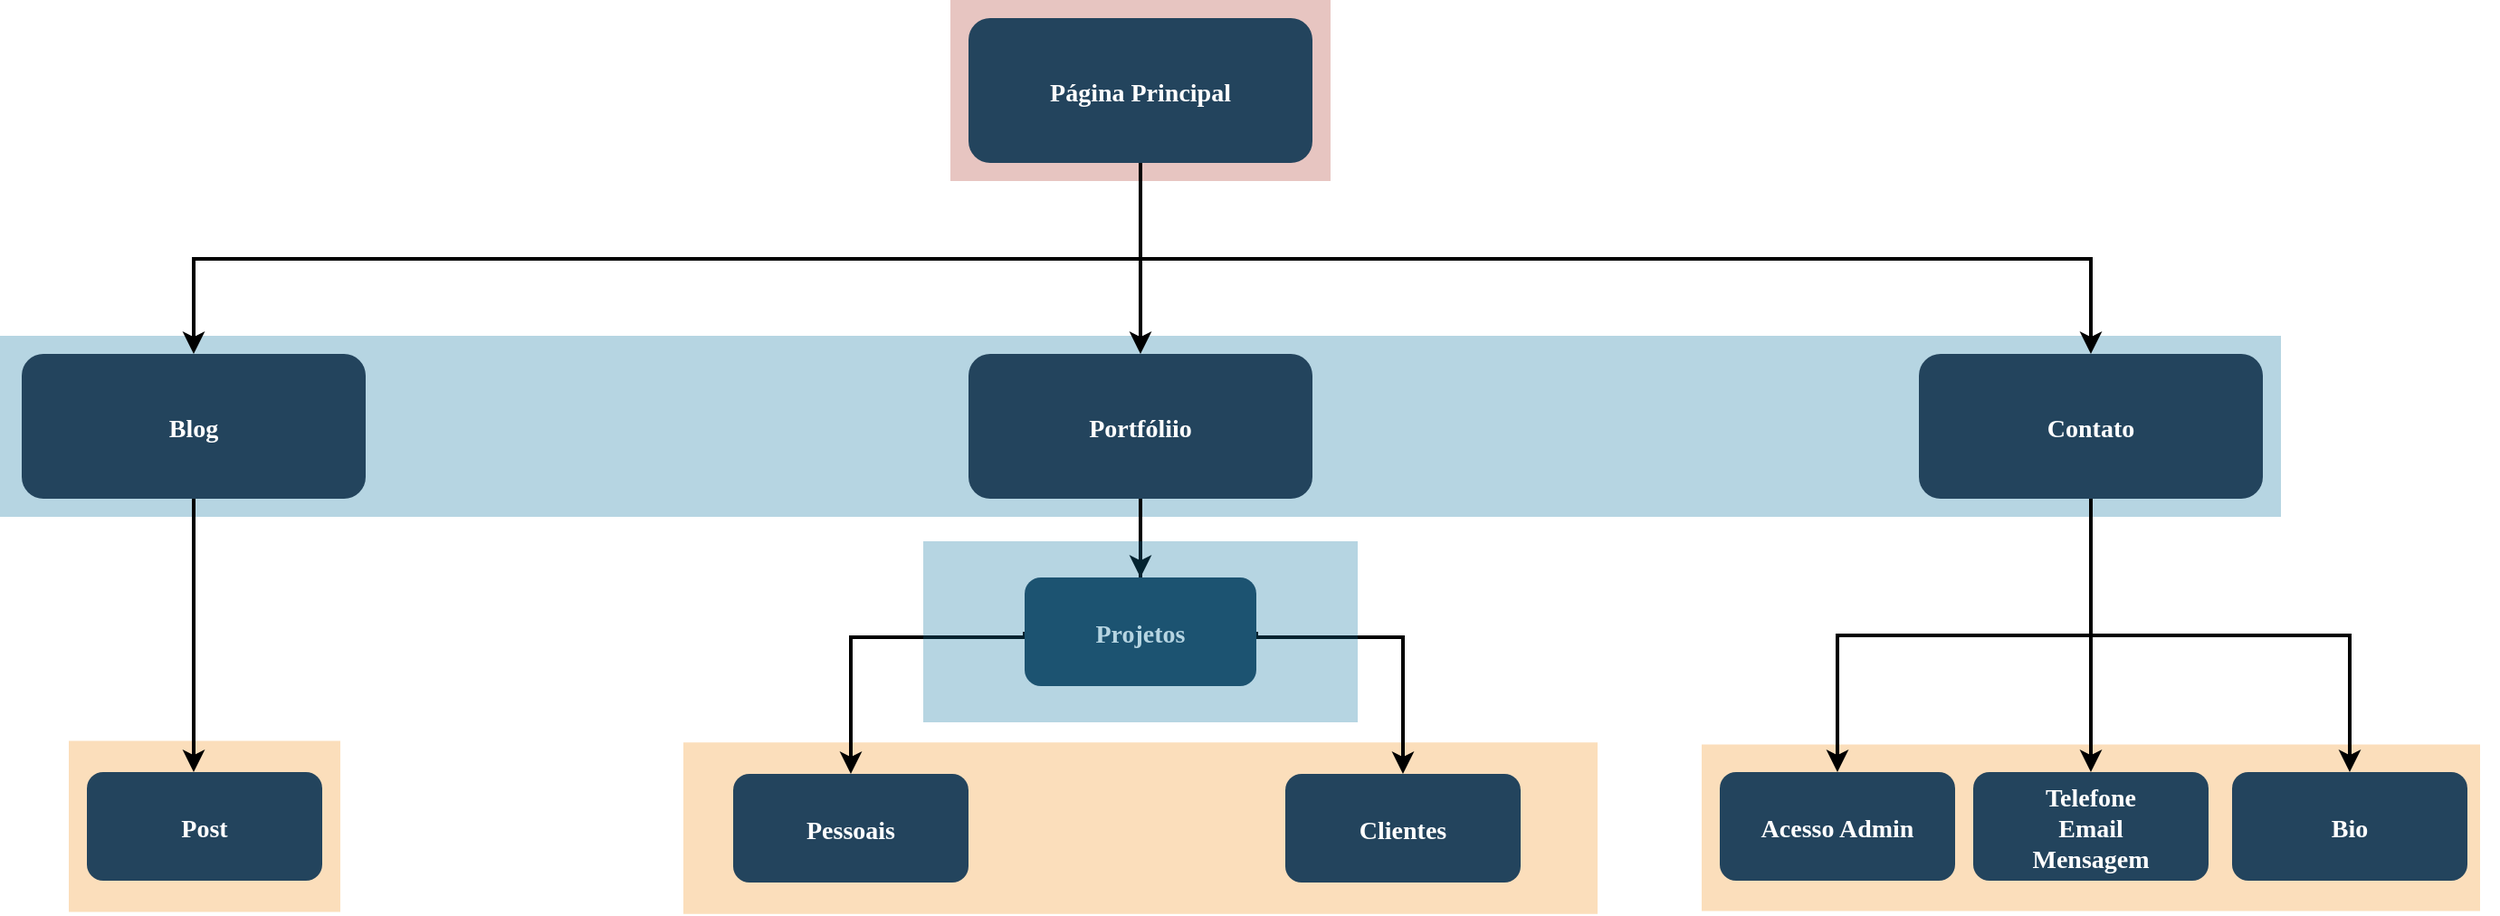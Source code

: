 <mxfile>
    <diagram name="Page-1" id="2c0d36ab-eaac-3732-788b-9136903baeff">
        <mxGraphModel dx="1891" dy="1097" grid="1" gridSize="10" guides="1" tooltips="1" connect="1" arrows="1" fold="1" page="1" pageScale="1.5" pageWidth="1169" pageHeight="827" background="none" math="0" shadow="0">
            <root>
                <mxCell id="0"/>
                <mxCell id="1" parent="0"/>
                <mxCell id="uJjssNU1jP7TtW-SavNH-133" value="" style="group" parent="1" vertex="1" connectable="0">
                    <mxGeometry x="187" y="368" width="1380" height="504.88" as="geometry"/>
                </mxCell>
                <mxCell id="117" value="" style="fillColor=#F2931E;strokeColor=none;opacity=30;container=0;" parent="uJjssNU1jP7TtW-SavNH-133" vertex="1">
                    <mxGeometry x="377.5" y="410.13" width="505" height="94.75" as="geometry"/>
                </mxCell>
                <mxCell id="123" value="" style="fillColor=#AE4132;strokeColor=none;opacity=30;container=0;" parent="uJjssNU1jP7TtW-SavNH-133" vertex="1">
                    <mxGeometry x="525" width="210" height="100.0" as="geometry"/>
                </mxCell>
                <mxCell id="122" value="" style="fillColor=#10739E;strokeColor=none;opacity=30;container=0;" parent="uJjssNU1jP7TtW-SavNH-133" vertex="1">
                    <mxGeometry y="185.5" width="1260" height="100" as="geometry"/>
                </mxCell>
                <mxCell id="120" value="" style="fillColor=#F2931E;strokeColor=none;opacity=30;container=0;" parent="uJjssNU1jP7TtW-SavNH-133" vertex="1">
                    <mxGeometry x="940" y="411.25" width="430" height="92" as="geometry"/>
                </mxCell>
                <mxCell id="118" value="" style="fillColor=#F2931E;strokeColor=none;opacity=30;container=0;" parent="uJjssNU1jP7TtW-SavNH-133" vertex="1">
                    <mxGeometry x="38" y="409.25" width="150" height="94.5" as="geometry"/>
                </mxCell>
                <mxCell id="2" value="Página Principal" style="rounded=1;fillColor=#23445D;gradientColor=none;strokeColor=none;fontColor=#FFFFFF;fontStyle=1;fontFamily=Tahoma;fontSize=14;container=0;" parent="uJjssNU1jP7TtW-SavNH-133" vertex="1">
                    <mxGeometry x="535" y="10.0" width="190" height="80" as="geometry"/>
                </mxCell>
                <mxCell id="10" value="Contato" style="rounded=1;fillColor=#23445D;gradientColor=none;strokeColor=none;fontColor=#FFFFFF;fontStyle=1;fontFamily=Tahoma;fontSize=14;container=0;" parent="uJjssNU1jP7TtW-SavNH-133" vertex="1">
                    <mxGeometry x="1060" y="195.5" width="190" height="80" as="geometry"/>
                </mxCell>
                <mxCell id="12" value="Portfóliio" style="rounded=1;fillColor=#23445D;gradientColor=none;strokeColor=none;fontColor=#FFFFFF;fontStyle=1;fontFamily=Tahoma;fontSize=14;container=0;" parent="uJjssNU1jP7TtW-SavNH-133" vertex="1">
                    <mxGeometry x="535.0" y="195.5" width="190" height="80" as="geometry"/>
                </mxCell>
                <mxCell id="13" value="Blog" style="rounded=1;fillColor=#23445D;gradientColor=none;strokeColor=none;fontColor=#FFFFFF;fontStyle=1;fontFamily=Tahoma;fontSize=14;container=0;" parent="uJjssNU1jP7TtW-SavNH-133" vertex="1">
                    <mxGeometry x="12" y="195.5" width="190" height="80" as="geometry"/>
                </mxCell>
                <mxCell id="16" value="Post" style="rounded=1;fillColor=#23445D;gradientColor=none;strokeColor=none;fontColor=#FFFFFF;fontStyle=1;fontFamily=Tahoma;fontSize=14;container=0;" parent="uJjssNU1jP7TtW-SavNH-133" vertex="1">
                    <mxGeometry x="48" y="426.5" width="130" height="60" as="geometry"/>
                </mxCell>
                <mxCell id="26" value="Pessoais" style="rounded=1;fillColor=#23445D;gradientColor=none;strokeColor=none;fontColor=#FFFFFF;fontStyle=1;fontFamily=Tahoma;fontSize=14;container=0;" parent="uJjssNU1jP7TtW-SavNH-133" vertex="1">
                    <mxGeometry x="405" y="427.5" width="130" height="60" as="geometry"/>
                </mxCell>
                <mxCell id="31" value="Clientes" style="rounded=1;fillColor=#23445D;gradientColor=none;strokeColor=none;fontColor=#FFFFFF;fontStyle=1;fontFamily=Tahoma;fontSize=14;container=0;" parent="uJjssNU1jP7TtW-SavNH-133" vertex="1">
                    <mxGeometry x="710" y="427.5" width="130" height="60" as="geometry"/>
                </mxCell>
                <mxCell id="41" value="Telefone&#10;Email&#10;Mensagem" style="rounded=1;fillColor=#23445D;gradientColor=none;strokeColor=none;fontColor=#FFFFFF;fontStyle=1;fontFamily=Tahoma;fontSize=14;container=0;" parent="uJjssNU1jP7TtW-SavNH-133" vertex="1">
                    <mxGeometry x="1090" y="426.5" width="130" height="60" as="geometry"/>
                </mxCell>
                <mxCell id="43" value="Acesso Admin" style="rounded=1;fillColor=#23445D;gradientColor=none;strokeColor=none;fontColor=#FFFFFF;fontStyle=1;fontFamily=Tahoma;fontSize=14;container=0;" parent="uJjssNU1jP7TtW-SavNH-133" vertex="1">
                    <mxGeometry x="950" y="426.5" width="130" height="60" as="geometry"/>
                </mxCell>
                <mxCell id="59" value="" style="edgeStyle=elbowEdgeStyle;elbow=vertical;strokeWidth=2;rounded=0" parent="uJjssNU1jP7TtW-SavNH-133" source="2" target="12" edge="1">
                    <mxGeometry x="320" y="85.5" width="100" height="100" as="geometry">
                        <mxPoint x="835.0" y="135.5" as="sourcePoint"/>
                        <mxPoint x="1440.0" y="205.5" as="targetPoint"/>
                    </mxGeometry>
                </mxCell>
                <mxCell id="61" value="" style="edgeStyle=elbowEdgeStyle;elbow=vertical;strokeWidth=2;rounded=0" parent="uJjssNU1jP7TtW-SavNH-133" source="2" target="13" edge="1">
                    <mxGeometry x="-50" y="-4.5" width="100" height="100" as="geometry">
                        <mxPoint x="-50" y="95.5" as="sourcePoint"/>
                        <mxPoint x="50" y="-4.5" as="targetPoint"/>
                    </mxGeometry>
                </mxCell>
                <mxCell id="64" value="" style="edgeStyle=elbowEdgeStyle;elbow=horizontal;strokeWidth=2;rounded=0;exitX=0.5;exitY=1;exitDx=0;exitDy=0;" parent="uJjssNU1jP7TtW-SavNH-133" source="13" target="16" edge="1">
                    <mxGeometry x="-50" y="-4.5" width="100" height="100" as="geometry">
                        <mxPoint x="98" y="317" as="sourcePoint"/>
                        <mxPoint x="50" y="-4.5" as="targetPoint"/>
                        <Array as="points">
                            <mxPoint x="107" y="347"/>
                        </Array>
                    </mxGeometry>
                </mxCell>
                <mxCell id="100" value="" style="edgeStyle=elbowEdgeStyle;elbow=vertical;strokeWidth=2;rounded=0" parent="uJjssNU1jP7TtW-SavNH-133" source="12" target="25" edge="1">
                    <mxGeometry x="-50" y="-4.5" width="100" height="100" as="geometry">
                        <mxPoint x="-50" y="95.5" as="sourcePoint"/>
                        <mxPoint x="50" y="-4.5" as="targetPoint"/>
                    </mxGeometry>
                </mxCell>
                <mxCell id="103" value="" style="edgeStyle=elbowEdgeStyle;elbow=vertical;strokeWidth=2;rounded=0" parent="uJjssNU1jP7TtW-SavNH-133" source="10" target="41" edge="1">
                    <mxGeometry x="-50" y="-4.5" width="100" height="100" as="geometry">
                        <mxPoint x="-50" y="95.5" as="sourcePoint"/>
                        <mxPoint x="50" y="-4.5" as="targetPoint"/>
                    </mxGeometry>
                </mxCell>
                <mxCell id="uJjssNU1jP7TtW-SavNH-123" value="" style="edgeStyle=elbowEdgeStyle;elbow=vertical;strokeWidth=2;rounded=0;entryX=0.5;entryY=0;entryDx=0;entryDy=0;exitX=0.5;exitY=1;exitDx=0;exitDy=0;" parent="uJjssNU1jP7TtW-SavNH-133" source="2" target="10" edge="1">
                    <mxGeometry x="330" y="95.5" width="100" height="100" as="geometry">
                        <mxPoint x="835" y="135.5" as="sourcePoint"/>
                        <mxPoint x="640" y="205.5" as="targetPoint"/>
                    </mxGeometry>
                </mxCell>
                <mxCell id="uJjssNU1jP7TtW-SavNH-129" value="" style="edgeStyle=elbowEdgeStyle;elbow=vertical;strokeWidth=2;rounded=0;exitX=0.5;exitY=1;exitDx=0;exitDy=0;entryX=0.5;entryY=0;entryDx=0;entryDy=0;" parent="uJjssNU1jP7TtW-SavNH-133" source="10" target="43" edge="1">
                    <mxGeometry x="-960" y="-570" width="100" height="100" as="geometry">
                        <mxPoint x="1080" y="276.5" as="sourcePoint"/>
                        <mxPoint x="900" y="446.5" as="targetPoint"/>
                        <Array as="points">
                            <mxPoint x="990" y="351"/>
                        </Array>
                    </mxGeometry>
                </mxCell>
                <mxCell id="42" value="Bio" style="rounded=1;fillColor=#23445D;gradientColor=none;strokeColor=none;fontColor=#FFFFFF;fontStyle=1;fontFamily=Tahoma;fontSize=14;container=0;" parent="uJjssNU1jP7TtW-SavNH-133" vertex="1">
                    <mxGeometry x="1233" y="426.5" width="130" height="60" as="geometry"/>
                </mxCell>
                <mxCell id="uJjssNU1jP7TtW-SavNH-128" value="" style="edgeStyle=elbowEdgeStyle;elbow=vertical;strokeWidth=2;rounded=0;exitX=0.5;exitY=1;exitDx=0;exitDy=0;entryX=0.5;entryY=0;entryDx=0;entryDy=0;" parent="uJjssNU1jP7TtW-SavNH-133" source="10" target="42" edge="1">
                    <mxGeometry x="-440" y="-270" width="100" height="100" as="geometry">
                        <mxPoint x="1030" y="290" as="sourcePoint"/>
                        <mxPoint x="1080" y="471" as="targetPoint"/>
                    </mxGeometry>
                </mxCell>
                <mxCell id="uJjssNU1jP7TtW-SavNH-130" value="" style="edgeStyle=elbowEdgeStyle;elbow=vertical;strokeWidth=2;rounded=0;exitX=1;exitY=0.5;exitDx=0;exitDy=0;entryX=0.5;entryY=0;entryDx=0;entryDy=0;startArrow=none;" parent="uJjssNU1jP7TtW-SavNH-133" source="25" target="31" edge="1">
                    <mxGeometry x="-435.36" y="-300" width="100" height="100" as="geometry">
                        <mxPoint x="664.64" y="300" as="sourcePoint"/>
                        <mxPoint x="664.64" y="435" as="targetPoint"/>
                        <Array as="points">
                            <mxPoint x="743" y="352"/>
                        </Array>
                    </mxGeometry>
                </mxCell>
                <mxCell id="uJjssNU1jP7TtW-SavNH-131" value="" style="edgeStyle=elbowEdgeStyle;elbow=vertical;strokeWidth=2;rounded=0;exitX=0;exitY=0.5;exitDx=0;exitDy=0;" parent="uJjssNU1jP7TtW-SavNH-133" source="25" target="26" edge="1">
                    <mxGeometry x="-1015.36" y="-610" width="100" height="100" as="geometry">
                        <mxPoint x="615" y="285.5" as="sourcePoint"/>
                        <mxPoint x="470" y="420.5" as="targetPoint"/>
                        <Array as="points">
                            <mxPoint x="470" y="352"/>
                        </Array>
                    </mxGeometry>
                </mxCell>
                <mxCell id="uJjssNU1jP7TtW-SavNH-134" value="" style="edgeStyle=elbowEdgeStyle;elbow=vertical;strokeWidth=2;rounded=0;exitX=0.5;exitY=1;exitDx=0;exitDy=0;entryX=0.5;entryY=0;entryDx=0;entryDy=0;endArrow=none;" parent="uJjssNU1jP7TtW-SavNH-133" source="12" target="25" edge="1">
                    <mxGeometry x="-435.36" y="-300" width="100" height="100" as="geometry">
                        <mxPoint x="817" y="643.5" as="sourcePoint"/>
                        <mxPoint x="962" y="795.5" as="targetPoint"/>
                    </mxGeometry>
                </mxCell>
                <mxCell id="25" value="Projetos" style="rounded=1;fillColor=#23445D;gradientColor=none;strokeColor=none;fontColor=#FFFFFF;fontStyle=1;fontFamily=Tahoma;fontSize=14;container=0;" parent="uJjssNU1jP7TtW-SavNH-133" vertex="1">
                    <mxGeometry x="566" y="319" width="128" height="60" as="geometry"/>
                </mxCell>
                <mxCell id="uJjssNU1jP7TtW-SavNH-135" value="" style="fillColor=#10739E;strokeColor=none;opacity=30;container=0;" parent="uJjssNU1jP7TtW-SavNH-133" vertex="1">
                    <mxGeometry x="510" y="299" width="240" height="100" as="geometry"/>
                </mxCell>
            </root>
        </mxGraphModel>
    </diagram>
</mxfile>